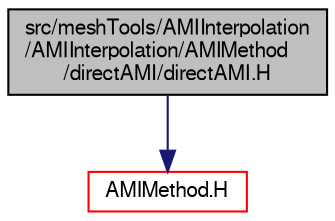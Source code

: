 digraph "src/meshTools/AMIInterpolation/AMIInterpolation/AMIMethod/directAMI/directAMI.H"
{
  bgcolor="transparent";
  edge [fontname="FreeSans",fontsize="10",labelfontname="FreeSans",labelfontsize="10"];
  node [fontname="FreeSans",fontsize="10",shape=record];
  Node0 [label="src/meshTools/AMIInterpolation\l/AMIInterpolation/AMIMethod\l/directAMI/directAMI.H",height=0.2,width=0.4,color="black", fillcolor="grey75", style="filled", fontcolor="black"];
  Node0 -> Node1 [color="midnightblue",fontsize="10",style="solid",fontname="FreeSans"];
  Node1 [label="AMIMethod.H",height=0.2,width=0.4,color="red",URL="$a07256.html"];
}
